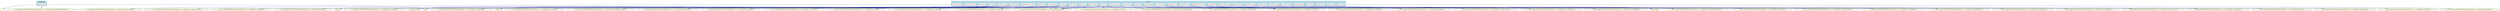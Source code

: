 digraph storiesDependencies {
  rankdir=TB;
  compound=true;
  node [shape=box, style=filled, fillcolor=lightgrey];
  edge [color=navy, penwidth=1];

  subgraph "cluster_0" {
    label="components";
    style=filled;
    color=lightblue;
    node [style=filled, fillcolor=white];

    n147 [label="ObjModelTest", tooltip="components/ObjModelTest.tsx"];
  }

  subgraph "cluster_1" {
    label="stories";
    style=filled;
    color=lightblue;
    node [style=filled, fillcolor=white];

    n148 [label="accordion.stories", tooltip="stories/accordion.stories.tsx"];
    n149 [label="alert.stories", tooltip="stories/alert.stories.tsx"];
    n150 [label="aspect-ratio.stories", tooltip="stories/aspect-ratio.stories.tsx"];
    n151 [label="avatar.stories", tooltip="stories/avatar.stories.tsx"];
    n152 [label="badge.stories", tooltip="stories/badge.stories.tsx"];
    n153 [label="calendar.stories", tooltip="stories/calendar.stories.tsx"];
    n154 [label="card.stories", tooltip="stories/card.stories.tsx"];
    n155 [label="carousel.stories", tooltip="stories/carousel.stories.tsx"];
    n156 [label="checkbox.stories", tooltip="stories/checkbox.stories.tsx"];
    n157 [label="collapsible.stories", tooltip="stories/collapsible.stories.tsx"];
    n158 [label="command.stories", tooltip="stories/command.stories.tsx"];
    n159 [label="context-menu.stories", tooltip="stories/context-menu.stories.tsx"];
    n160 [label="drawer.stories", tooltip="stories/drawer.stories.tsx"];
    n161 [label="dropdown-menu.stories", tooltip="stories/dropdown-menu.stories.tsx"];
    n162 [label="hover-card.stories", tooltip="stories/hover-card.stories.tsx"];
    n163 [label="label.stories", tooltip="stories/label.stories.tsx"];
    n164 [label="menubar.stories", tooltip="stories/menubar.stories.tsx"];
    n165 [label="navigation-menu.stories", tooltip="stories/navigation-menu.stories.tsx"];
    n166 [label="pagination.stories", tooltip="stories/pagination.stories.tsx"];
    n167 [label="popover.stories", tooltip="stories/popover.stories.tsx"];
    n168 [label="progress.stories", tooltip="stories/progress.stories.tsx"];
    n169 [label="radio-group.stories", tooltip="stories/radio-group.stories.tsx"];
    n170 [label="resizable.stories", tooltip="stories/resizable.stories.tsx"];
    n171 [label="scroll-area.stories", tooltip="stories/scroll-area.stories.tsx"];
    n172 [label="separator.stories", tooltip="stories/separator.stories.tsx"];
    n173 [label="sheet.stories", tooltip="stories/sheet.stories.tsx"];
    n174 [label="skeleton.stories", tooltip="stories/skeleton.stories.tsx"];
    n175 [label="slider.stories", tooltip="stories/slider.stories.tsx"];
    n176 [label="switch.stories", tooltip="stories/switch.stories.tsx"];
    n177 [label="table.stories", tooltip="stories/table.stories.tsx"];
    n178 [label="tabs.stories", tooltip="stories/tabs.stories.tsx"];
    n179 [label="textarea.stories", tooltip="stories/textarea.stories.tsx"];
    n180 [label="toggle.stories", tooltip="stories/toggle.stories.tsx"];
    n181 [label="tooltip.stories", tooltip="stories/tooltip.stories.tsx"];
  }

  n18 [shape=ellipse, style=filled, fillcolor=lightyellow, label="react"];
  n147 -> n18;
  n24 [shape=ellipse, style=filled, fillcolor=lightyellow, label="_"];
  n147 -> n24;
  n182 [shape=ellipse, style=filled, fillcolor=lightyellow, label="C__Users_ftbal_TEMPOPLANNER_TempoPlanner_1_src_components_ThreeMaterialRenderer_tsx"];
  n147 -> n182;
  n183 [shape=ellipse, style=filled, fillcolor=lightyellow, label="C__Users_ftbal_TEMPOPLANNER_TempoPlanner_1_src_components_ui_accordion_tsx"];
  n148 -> n183;
  n99 [shape=ellipse, style=filled, fillcolor=lightyellow, label="_radix_ui"];
  n149 -> n99;
  n184 [shape=ellipse, style=filled, fillcolor=lightyellow, label="C__Users_ftbal_TEMPOPLANNER_TempoPlanner_1_src_components_ui_alert_tsx"];
  n149 -> n184;
  n185 [shape=ellipse, style=filled, fillcolor=lightyellow, label="C__Users_ftbal_TEMPOPLANNER_TempoPlanner_1_src_components_ui_aspect_ratio_tsx"];
  n150 -> n185;
  n186 [shape=ellipse, style=filled, fillcolor=lightyellow, label="C__Users_ftbal_TEMPOPLANNER_TempoPlanner_1_src_components_ui_avatar_tsx"];
  n151 -> n186;
  n187 [shape=ellipse, style=filled, fillcolor=lightyellow, label="C__Users_ftbal_TEMPOPLANNER_TempoPlanner_1_src_components_ui_badge_tsx"];
  n152 -> n187;
  n188 [shape=ellipse, style=filled, fillcolor=lightyellow, label="C__Users_ftbal_TEMPOPLANNER_TempoPlanner_1_src_components_ui_calendar_tsx"];
  n153 -> n188;
  n153 -> n99;
  n189 [shape=ellipse, style=filled, fillcolor=lightyellow, label="C__Users_ftbal_TEMPOPLANNER_TempoPlanner_1_src_components_ui_popover_tsx"];
  n153 -> n189;
  n111 [shape=ellipse, style=filled, fillcolor=lightyellow, label="C__Users_ftbal_TEMPOPLANNER_TempoPlanner_1_src_components_ui_select_tsx"];
  n153 -> n111;
  n20 [shape=ellipse, style=filled, fillcolor=lightyellow, label="C__Users_ftbal_TEMPOPLANNER_TempoPlanner_1_src_components_ui_button_tsx"];
  n153 -> n20;
  n153 -> n18;
  n101 [shape=ellipse, style=filled, fillcolor=lightyellow, label="react_day_picker"];
  n153 -> n101;
  n105 [shape=ellipse, style=filled, fillcolor=lightyellow, label="date_fns"];
  n153 -> n105;
  n154 -> n99;
  n154 -> n20;
  n19 [shape=ellipse, style=filled, fillcolor=lightyellow, label="C__Users_ftbal_TEMPOPLANNER_TempoPlanner_1_src_components_ui_card_tsx"];
  n154 -> n19;
  n190 [shape=ellipse, style=filled, fillcolor=lightyellow, label="C__Users_ftbal_TEMPOPLANNER_TempoPlanner_1_src_components_ui_switch_tsx"];
  n154 -> n190;
  n29 [shape=ellipse, style=filled, fillcolor=lightyellow, label="C__Users_ftbal_TEMPOPLANNER_TempoPlanner_1_src_components_ui_input_tsx"];
  n154 -> n29;
  n28 [shape=ellipse, style=filled, fillcolor=lightyellow, label="C__Users_ftbal_TEMPOPLANNER_TempoPlanner_1_src_components_ui_label_tsx"];
  n154 -> n28;
  n154 -> n111;
  n155 -> n19;
  n191 [shape=ellipse, style=filled, fillcolor=lightyellow, label="C__Users_ftbal_TEMPOPLANNER_TempoPlanner_1_src_components_ui_carousel_tsx"];
  n155 -> n191;
  n192 [shape=ellipse, style=filled, fillcolor=lightyellow, label="C__Users_ftbal_TEMPOPLANNER_TempoPlanner_1_src_components_ui_checkbox_tsx"];
  n156 -> n192;
  n22 [shape=ellipse, style=filled, fillcolor=lightyellow, label="lucide_react"];
  n157 -> n22;
  n157 -> n20;
  n193 [shape=ellipse, style=filled, fillcolor=lightyellow, label="C__Users_ftbal_TEMPOPLANNER_TempoPlanner_1_src_components_ui_collapsible_tsx"];
  n157 -> n193;
  n158 -> n99;
  n194 [shape=ellipse, style=filled, fillcolor=lightyellow, label="C__Users_ftbal_TEMPOPLANNER_TempoPlanner_1_src_components_ui_command_tsx"];
  n158 -> n194;
  n195 [shape=ellipse, style=filled, fillcolor=lightyellow, label="C__Users_ftbal_TEMPOPLANNER_TempoPlanner_1_src_components_ui_context_menu_tsx"];
  n159 -> n195;
  n160 -> n20;
  n196 [shape=ellipse, style=filled, fillcolor=lightyellow, label="C__Users_ftbal_TEMPOPLANNER_TempoPlanner_1_src_components_ui_drawer_tsx"];
  n160 -> n196;
  n161 -> n22;
  n161 -> n20;
  n197 [shape=ellipse, style=filled, fillcolor=lightyellow, label="C__Users_ftbal_TEMPOPLANNER_TempoPlanner_1_src_components_ui_dropdown_menu_tsx"];
  n161 -> n197;
  n162 -> n22;
  n162 -> n186;
  n162 -> n20;
  n198 [shape=ellipse, style=filled, fillcolor=lightyellow, label="C__Users_ftbal_TEMPOPLANNER_TempoPlanner_1_src_components_ui_hover_card_tsx"];
  n162 -> n198;
  n163 -> n28;
  n199 [shape=ellipse, style=filled, fillcolor=lightyellow, label="C__Users_ftbal_TEMPOPLANNER_TempoPlanner_1_src_components_ui_menubar_tsx"];
  n164 -> n199;
  n200 [shape=ellipse, style=filled, fillcolor=lightyellow, label="C__Users_ftbal_TEMPOPLANNER_TempoPlanner_1_src_components_ui_navigation_menu_tsx"];
  n165 -> n200;
  n165 -> n99;
  n201 [shape=ellipse, style=filled, fillcolor=lightyellow, label="C__Users_ftbal_TEMPOPLANNER_TempoPlanner_1_src_components_ui_pagination_tsx"];
  n166 -> n201;
  n167 -> n22;
  n167 -> n20;
  n167 -> n29;
  n167 -> n28;
  n167 -> n189;
  n202 [shape=ellipse, style=filled, fillcolor=lightyellow, label="C__Users_ftbal_TEMPOPLANNER_TempoPlanner_1_src_components_ui_progress_tsx"];
  n168 -> n202;
  n169 -> n28;
  n203 [shape=ellipse, style=filled, fillcolor=lightyellow, label="C__Users_ftbal_TEMPOPLANNER_TempoPlanner_1_src_components_ui_radio_group_tsx"];
  n169 -> n203;
  n204 [shape=ellipse, style=filled, fillcolor=lightyellow, label="C__Users_ftbal_TEMPOPLANNER_TempoPlanner_1_src_components_ui_resizable_tsx"];
  n170 -> n204;
  n171 -> n18;
  n21 [shape=ellipse, style=filled, fillcolor=lightyellow, label="C__Users_ftbal_TEMPOPLANNER_TempoPlanner_1_src_components_ui_scroll_area_tsx"];
  n171 -> n21;
  n205 [shape=ellipse, style=filled, fillcolor=lightyellow, label="C__Users_ftbal_TEMPOPLANNER_TempoPlanner_1_src_components_ui_separator_tsx"];
  n171 -> n205;
  n172 -> n205;
  n206 [shape=ellipse, style=filled, fillcolor=lightyellow, label="C__Users_ftbal_TEMPOPLANNER_TempoPlanner_1_src_components_ui_sheet_tsx"];
  n173 -> n206;
  n207 [shape=ellipse, style=filled, fillcolor=lightyellow, label="C__Users_ftbal_TEMPOPLANNER_TempoPlanner_1_src_components_ui_skeleton_tsx"];
  n174 -> n207;
  n208 [shape=ellipse, style=filled, fillcolor=lightyellow, label="C__Users_ftbal_TEMPOPLANNER_TempoPlanner_1_src_components_ui_slider_tsx"];
  n175 -> n208;
  n176 -> n28;
  n176 -> n190;
  n209 [shape=ellipse, style=filled, fillcolor=lightyellow, label="C__Users_ftbal_TEMPOPLANNER_TempoPlanner_1_src_components_ui_table_tsx"];
  n177 -> n209;
  n178 -> n20;
  n178 -> n29;
  n178 -> n28;
  n210 [shape=ellipse, style=filled, fillcolor=lightyellow, label="C__Users_ftbal_TEMPOPLANNER_TempoPlanner_1_src_components_ui_tabs_tsx"];
  n178 -> n210;
  n179 -> n20;
  n179 -> n28;
  n211 [shape=ellipse, style=filled, fillcolor=lightyellow, label="C__Users_ftbal_TEMPOPLANNER_TempoPlanner_1_src_components_ui_textarea_tsx"];
  n179 -> n211;
  n180 -> n99;
  n212 [shape=ellipse, style=filled, fillcolor=lightyellow, label="C__Users_ftbal_TEMPOPLANNER_TempoPlanner_1_src_components_ui_toggle_tsx"];
  n180 -> n212;
  n181 -> n22;
  n181 -> n20;
  n213 [shape=ellipse, style=filled, fillcolor=lightyellow, label="C__Users_ftbal_TEMPOPLANNER_TempoPlanner_1_src_components_ui_tooltip_tsx"];
  n181 -> n213;
}
